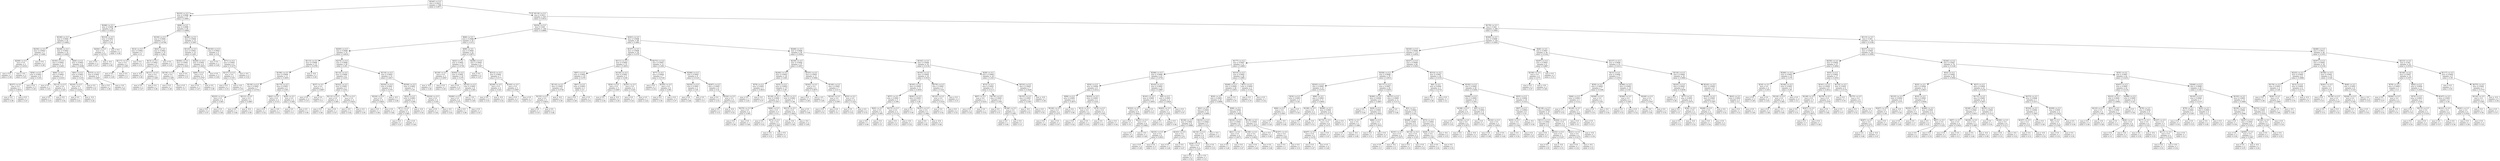 digraph Tree {
node [shape=box] ;
0 [label="X[240] <= 0.5\nmse = 0.0012\nsamples = 500\nvalue = 0.4977"] ;
1 [label="X[235] <= 0.5\nmse = 0.0009\nsamples = 57\nvalue = 0.4691"] ;
0 -> 1 [labeldistance=2.5, labelangle=45, headlabel="True"] ;
2 [label="X[288] <= 0.5\nmse = 0.0005\nsamples = 29\nvalue = 0.4521"] ;
1 -> 2 ;
3 [label="X[180] <= 0.5\nmse = 0.0004\nsamples = 24\nvalue = 0.4462"] ;
2 -> 3 ;
4 [label="X[256] <= 0.5\nmse = 0.0003\nsamples = 5\nvalue = 0.468"] ;
3 -> 4 ;
5 [label="X[299] <= 0.5\nmse = 0.0\nsamples = 3\nvalue = 0.4533"] ;
4 -> 5 ;
6 [label="mse = 0.0\nsamples = 1\nvalue = 0.46"] ;
5 -> 6 ;
7 [label="mse = -0.0\nsamples = 2\nvalue = 0.45"] ;
5 -> 7 ;
8 [label="mse = 0.0\nsamples = 2\nvalue = 0.49"] ;
4 -> 8 ;
9 [label="X[248] <= 0.5\nmse = 0.0003\nsamples = 19\nvalue = 0.4405"] ;
3 -> 9 ;
10 [label="X[183] <= 0.5\nmse = 0.0002\nsamples = 11\nvalue = 0.4491"] ;
9 -> 10 ;
11 [label="X[56] <= 0.5\nmse = 0.0001\nsamples = 8\nvalue = 0.455"] ;
10 -> 11 ;
12 [label="X[257] <= 0.5\nmse = 0.0\nsamples = 3\nvalue = 0.4633"] ;
11 -> 12 ;
13 [label="mse = 0.0\nsamples = 2\nvalue = 0.46"] ;
12 -> 13 ;
14 [label="mse = 0.0\nsamples = 1\nvalue = 0.47"] ;
12 -> 14 ;
15 [label="mse = 0.0\nsamples = 5\nvalue = 0.45"] ;
11 -> 15 ;
16 [label="X[84] <= 0.5\nmse = 0.0002\nsamples = 3\nvalue = 0.4333"] ;
10 -> 16 ;
17 [label="mse = 0.0\nsamples = 1\nvalue = 0.45"] ;
16 -> 17 ;
18 [label="X[114] <= 0.5\nmse = 0.0\nsamples = 2\nvalue = 0.425"] ;
16 -> 18 ;
19 [label="mse = 0.0\nsamples = 1\nvalue = 0.43"] ;
18 -> 19 ;
20 [label="mse = 0.0\nsamples = 1\nvalue = 0.42"] ;
18 -> 20 ;
21 [label="X[40] <= 0.5\nmse = 0.0003\nsamples = 8\nvalue = 0.4288"] ;
9 -> 21 ;
22 [label="X[91] <= 0.5\nmse = 0.0001\nsamples = 5\nvalue = 0.418"] ;
21 -> 22 ;
23 [label="X[220] <= 0.5\nmse = 0.0\nsamples = 3\nvalue = 0.4233"] ;
22 -> 23 ;
24 [label="mse = 0.0\nsamples = 1\nvalue = 0.43"] ;
23 -> 24 ;
25 [label="mse = -0.0\nsamples = 2\nvalue = 0.42"] ;
23 -> 25 ;
26 [label="mse = 0.0\nsamples = 2\nvalue = 0.41"] ;
22 -> 26 ;
27 [label="X[315] <= 0.5\nmse = 0.0001\nsamples = 3\nvalue = 0.4467"] ;
21 -> 27 ;
28 [label="mse = 0.0\nsamples = 1\nvalue = 0.46"] ;
27 -> 28 ;
29 [label="mse = -0.0\nsamples = 2\nvalue = 0.44"] ;
27 -> 29 ;
30 [label="X[319] <= 0.5\nmse = 0.0001\nsamples = 5\nvalue = 0.48"] ;
2 -> 30 ;
31 [label="X[284] <= 0.5\nmse = 0.0\nsamples = 3\nvalue = 0.4733"] ;
30 -> 31 ;
32 [label="mse = 0.0\nsamples = 2\nvalue = 0.47"] ;
31 -> 32 ;
33 [label="mse = -0.0\nsamples = 1\nvalue = 0.48"] ;
31 -> 33 ;
34 [label="mse = 0.0\nsamples = 2\nvalue = 0.49"] ;
30 -> 34 ;
35 [label="X[98] <= 0.5\nmse = 0.0006\nsamples = 28\nvalue = 0.4868"] ;
1 -> 35 ;
36 [label="X[100] <= 0.5\nmse = 0.0004\nsamples = 13\nvalue = 0.4708"] ;
35 -> 36 ;
37 [label="X[14] <= 0.5\nmse = 0.0001\nsamples = 3\nvalue = 0.5"] ;
36 -> 37 ;
38 [label="X[117] <= 0.5\nmse = 0.0\nsamples = 2\nvalue = 0.495"] ;
37 -> 38 ;
39 [label="mse = 0.0\nsamples = 1\nvalue = 0.49"] ;
38 -> 39 ;
40 [label="mse = 0.0\nsamples = 1\nvalue = 0.5"] ;
38 -> 40 ;
41 [label="mse = 0.0\nsamples = 1\nvalue = 0.51"] ;
37 -> 41 ;
42 [label="X[42] <= 0.5\nmse = 0.0002\nsamples = 10\nvalue = 0.462"] ;
36 -> 42 ;
43 [label="X[13] <= 0.5\nmse = 0.0001\nsamples = 5\nvalue = 0.474"] ;
42 -> 43 ;
44 [label="mse = -0.0\nsamples = 3\nvalue = 0.48"] ;
43 -> 44 ;
45 [label="X[121] <= 0.5\nmse = 0.0\nsamples = 2\nvalue = 0.465"] ;
43 -> 45 ;
46 [label="mse = 0.0\nsamples = 1\nvalue = 0.47"] ;
45 -> 46 ;
47 [label="mse = 0.0\nsamples = 1\nvalue = 0.46"] ;
45 -> 47 ;
48 [label="mse = 0.0\nsamples = 5\nvalue = 0.45"] ;
42 -> 48 ;
49 [label="X[246] <= 0.5\nmse = 0.0004\nsamples = 15\nvalue = 0.5007"] ;
35 -> 49 ;
50 [label="X[123] <= 0.5\nmse = 0.0001\nsamples = 10\nvalue = 0.491"] ;
49 -> 50 ;
51 [label="X[304] <= 0.5\nmse = 0.0001\nsamples = 4\nvalue = 0.5025"] ;
50 -> 51 ;
52 [label="X[138] <= 0.5\nmse = 0.0\nsamples = 2\nvalue = 0.495"] ;
51 -> 52 ;
53 [label="mse = 0.0\nsamples = 1\nvalue = 0.49"] ;
52 -> 53 ;
54 [label="mse = 0.0\nsamples = 1\nvalue = 0.5"] ;
52 -> 54 ;
55 [label="mse = 0.0\nsamples = 2\nvalue = 0.51"] ;
51 -> 55 ;
56 [label="X[209] <= 0.5\nmse = 0.0001\nsamples = 6\nvalue = 0.4833"] ;
50 -> 56 ;
57 [label="X[89] <= 0.5\nmse = 0.0\nsamples = 3\nvalue = 0.4767"] ;
56 -> 57 ;
58 [label="mse = 0.0\nsamples = 1\nvalue = 0.47"] ;
57 -> 58 ;
59 [label="mse = 0.0\nsamples = 2\nvalue = 0.48"] ;
57 -> 59 ;
60 [label="mse = 0.0\nsamples = 3\nvalue = 0.49"] ;
56 -> 60 ;
61 [label="X[193] <= 0.5\nmse = 0.0003\nsamples = 5\nvalue = 0.52"] ;
49 -> 61 ;
62 [label="mse = 0.0\nsamples = 1\nvalue = 0.49"] ;
61 -> 62 ;
63 [label="X[71] <= 0.5\nmse = 0.0001\nsamples = 4\nvalue = 0.5275"] ;
61 -> 63 ;
64 [label="X[127] <= 0.5\nmse = 0.0\nsamples = 2\nvalue = 0.535"] ;
63 -> 64 ;
65 [label="mse = 0.0\nsamples = 1\nvalue = 0.53"] ;
64 -> 65 ;
66 [label="mse = -0.0\nsamples = 1\nvalue = 0.54"] ;
64 -> 66 ;
67 [label="mse = -0.0\nsamples = 2\nvalue = 0.52"] ;
63 -> 67 ;
68 [label="X[118] <= 0.5\nmse = 0.0011\nsamples = 443\nvalue = 0.5014"] ;
0 -> 68 [labeldistance=2.5, labelangle=-45, headlabel="False"] ;
69 [label="X[254] <= 0.5\nmse = 0.001\nsamples = 144\nvalue = 0.4869"] ;
68 -> 69 ;
70 [label="X[66] <= 0.5\nmse = 0.0008\nsamples = 55\nvalue = 0.472"] ;
69 -> 70 ;
71 [label="X[295] <= 0.5\nmse = 0.0008\nsamples = 33\nvalue = 0.4618"] ;
70 -> 71 ;
72 [label="X[113] <= 0.5\nmse = 0.0006\nsamples = 13\nvalue = 0.4785"] ;
71 -> 72 ;
73 [label="X[199] <= 0.5\nmse = 0.0004\nsamples = 11\nvalue = 0.4855"] ;
72 -> 73 ;
74 [label="X[130] <= 0.5\nmse = 0.0001\nsamples = 7\nvalue = 0.4743"] ;
73 -> 74 ;
75 [label="X[225] <= 0.5\nmse = 0.0\nsamples = 4\nvalue = 0.465"] ;
74 -> 75 ;
76 [label="mse = 0.0\nsamples = 2\nvalue = 0.47"] ;
75 -> 76 ;
77 [label="mse = 0.0\nsamples = 2\nvalue = 0.46"] ;
75 -> 77 ;
78 [label="X[212] <= 0.5\nmse = 0.0\nsamples = 3\nvalue = 0.4867"] ;
74 -> 78 ;
79 [label="mse = 0.0\nsamples = 1\nvalue = 0.48"] ;
78 -> 79 ;
80 [label="mse = -0.0\nsamples = 2\nvalue = 0.49"] ;
78 -> 80 ;
81 [label="X[173] <= 0.5\nmse = 0.0001\nsamples = 4\nvalue = 0.505"] ;
73 -> 81 ;
82 [label="X[42] <= 0.5\nmse = 0.0\nsamples = 2\nvalue = 0.515"] ;
81 -> 82 ;
83 [label="mse = 0.0\nsamples = 1\nvalue = 0.52"] ;
82 -> 83 ;
84 [label="mse = -0.0\nsamples = 1\nvalue = 0.51"] ;
82 -> 84 ;
85 [label="X[24] <= 0.5\nmse = 0.0\nsamples = 2\nvalue = 0.495"] ;
81 -> 85 ;
86 [label="mse = 0.0\nsamples = 1\nvalue = 0.5"] ;
85 -> 86 ;
87 [label="mse = 0.0\nsamples = 1\nvalue = 0.49"] ;
85 -> 87 ;
88 [label="mse = -0.0\nsamples = 2\nvalue = 0.44"] ;
72 -> 88 ;
89 [label="X[274] <= 0.5\nmse = 0.0006\nsamples = 20\nvalue = 0.451"] ;
71 -> 89 ;
90 [label="X[114] <= 0.5\nmse = 0.0006\nsamples = 8\nvalue = 0.435"] ;
89 -> 90 ;
91 [label="X[37] <= 0.5\nmse = 0.0\nsamples = 3\nvalue = 0.4067"] ;
90 -> 91 ;
92 [label="mse = 0.0\nsamples = 2\nvalue = 0.41"] ;
91 -> 92 ;
93 [label="mse = 0.0\nsamples = 1\nvalue = 0.4"] ;
91 -> 93 ;
94 [label="X[322] <= 0.5\nmse = 0.0001\nsamples = 5\nvalue = 0.452"] ;
90 -> 94 ;
95 [label="X[113] <= 0.5\nmse = 0.0\nsamples = 2\nvalue = 0.465"] ;
94 -> 95 ;
96 [label="mse = 0.0\nsamples = 1\nvalue = 0.46"] ;
95 -> 96 ;
97 [label="mse = 0.0\nsamples = 1\nvalue = 0.47"] ;
95 -> 97 ;
98 [label="X[177] <= 0.5\nmse = 0.0\nsamples = 3\nvalue = 0.4433"] ;
94 -> 98 ;
99 [label="mse = -0.0\nsamples = 2\nvalue = 0.44"] ;
98 -> 99 ;
100 [label="mse = 0.0\nsamples = 1\nvalue = 0.45"] ;
98 -> 100 ;
101 [label="X[116] <= 0.5\nmse = 0.0003\nsamples = 12\nvalue = 0.4617"] ;
89 -> 101 ;
102 [label="X[250] <= 0.5\nmse = 0.0001\nsamples = 5\nvalue = 0.478"] ;
101 -> 102 ;
103 [label="X[230] <= 0.5\nmse = 0.0\nsamples = 4\nvalue = 0.4825"] ;
102 -> 103 ;
104 [label="mse = 0.0\nsamples = 1\nvalue = 0.49"] ;
103 -> 104 ;
105 [label="mse = 0.0\nsamples = 3\nvalue = 0.48"] ;
103 -> 105 ;
106 [label="mse = -0.0\nsamples = 1\nvalue = 0.46"] ;
102 -> 106 ;
107 [label="X[256] <= 0.5\nmse = 0.0001\nsamples = 7\nvalue = 0.45"] ;
101 -> 107 ;
108 [label="X[22] <= 0.5\nmse = 0.0001\nsamples = 5\nvalue = 0.456"] ;
107 -> 108 ;
109 [label="X[71] <= 0.5\nmse = 0.0\nsamples = 2\nvalue = 0.465"] ;
108 -> 109 ;
110 [label="mse = 0.0\nsamples = 1\nvalue = 0.47"] ;
109 -> 110 ;
111 [label="mse = 0.0\nsamples = 1\nvalue = 0.46"] ;
109 -> 111 ;
112 [label="mse = -0.0\nsamples = 3\nvalue = 0.45"] ;
108 -> 112 ;
113 [label="X[224] <= 0.5\nmse = 0.0\nsamples = 2\nvalue = 0.435"] ;
107 -> 113 ;
114 [label="mse = 0.0\nsamples = 1\nvalue = 0.44"] ;
113 -> 114 ;
115 [label="mse = -0.0\nsamples = 1\nvalue = 0.43"] ;
113 -> 115 ;
116 [label="X[99] <= 0.5\nmse = 0.0005\nsamples = 22\nvalue = 0.4873"] ;
70 -> 116 ;
117 [label="X[43] <= 0.5\nmse = 0.0002\nsamples = 13\nvalue = 0.4738"] ;
116 -> 117 ;
118 [label="X[129] <= 0.5\nmse = 0.0\nsamples = 3\nvalue = 0.4567"] ;
117 -> 118 ;
119 [label="mse = -0.0\nsamples = 2\nvalue = 0.46"] ;
118 -> 119 ;
120 [label="mse = 0.0\nsamples = 1\nvalue = 0.45"] ;
118 -> 120 ;
121 [label="X[302] <= 0.5\nmse = 0.0001\nsamples = 10\nvalue = 0.479"] ;
117 -> 121 ;
122 [label="mse = 0.0\nsamples = 4\nvalue = 0.47"] ;
121 -> 122 ;
123 [label="X[142] <= 0.5\nmse = 0.0001\nsamples = 6\nvalue = 0.485"] ;
121 -> 123 ;
124 [label="X[280] <= 0.5\nmse = 0.0\nsamples = 2\nvalue = 0.475"] ;
123 -> 124 ;
125 [label="mse = 0.0\nsamples = 1\nvalue = 0.48"] ;
124 -> 125 ;
126 [label="mse = 0.0\nsamples = 1\nvalue = 0.47"] ;
124 -> 126 ;
127 [label="mse = -0.0\nsamples = 4\nvalue = 0.49"] ;
123 -> 127 ;
128 [label="X[296] <= 0.5\nmse = 0.0005\nsamples = 9\nvalue = 0.5067"] ;
116 -> 128 ;
129 [label="mse = 0.0\nsamples = 2\nvalue = 0.47"] ;
128 -> 129 ;
130 [label="X[312] <= 0.5\nmse = 0.0001\nsamples = 7\nvalue = 0.5171"] ;
128 -> 130 ;
131 [label="X[249] <= 0.5\nmse = 0.0\nsamples = 4\nvalue = 0.525"] ;
130 -> 131 ;
132 [label="mse = 0.0\nsamples = 2\nvalue = 0.53"] ;
131 -> 132 ;
133 [label="mse = -0.0\nsamples = 2\nvalue = 0.52"] ;
131 -> 133 ;
134 [label="X[183] <= 0.5\nmse = 0.0\nsamples = 3\nvalue = 0.5067"] ;
130 -> 134 ;
135 [label="mse = 0.0\nsamples = 2\nvalue = 0.51"] ;
134 -> 135 ;
136 [label="mse = 0.0\nsamples = 1\nvalue = 0.5"] ;
134 -> 136 ;
137 [label="X[301] <= 0.5\nmse = 0.0008\nsamples = 89\nvalue = 0.4961"] ;
69 -> 137 ;
138 [label="X[197] <= 0.5\nmse = 0.0008\nsamples = 30\nvalue = 0.4797"] ;
137 -> 138 ;
139 [label="X[111] <= 0.5\nmse = 0.0005\nsamples = 15\nvalue = 0.4653"] ;
138 -> 139 ;
140 [label="X[87] <= 0.5\nmse = 0.0002\nsamples = 10\nvalue = 0.479"] ;
139 -> 140 ;
141 [label="X[110] <= 0.5\nmse = 0.0001\nsamples = 8\nvalue = 0.4738"] ;
140 -> 141 ;
142 [label="X[135] <= 0.5\nmse = 0.0\nsamples = 3\nvalue = 0.4633"] ;
141 -> 142 ;
143 [label="mse = 0.0\nsamples = 1\nvalue = 0.47"] ;
142 -> 143 ;
144 [label="mse = 0.0\nsamples = 2\nvalue = 0.46"] ;
142 -> 144 ;
145 [label="mse = -0.0\nsamples = 5\nvalue = 0.48"] ;
141 -> 145 ;
146 [label="X[67] <= 0.5\nmse = 0.0001\nsamples = 2\nvalue = 0.5"] ;
140 -> 146 ;
147 [label="mse = 0.0\nsamples = 1\nvalue = 0.49"] ;
146 -> 147 ;
148 [label="mse = 0.0\nsamples = 1\nvalue = 0.51"] ;
146 -> 148 ;
149 [label="X[126] <= 0.5\nmse = 0.0001\nsamples = 5\nvalue = 0.438"] ;
139 -> 149 ;
150 [label="X[54] <= 0.5\nmse = 0.0\nsamples = 3\nvalue = 0.4467"] ;
149 -> 150 ;
151 [label="mse = 0.0\nsamples = 1\nvalue = 0.44"] ;
150 -> 151 ;
152 [label="mse = -0.0\nsamples = 2\nvalue = 0.45"] ;
150 -> 152 ;
153 [label="X[161] <= 0.5\nmse = 0.0\nsamples = 2\nvalue = 0.425"] ;
149 -> 153 ;
154 [label="mse = 0.0\nsamples = 1\nvalue = 0.43"] ;
153 -> 154 ;
155 [label="mse = 0.0\nsamples = 1\nvalue = 0.42"] ;
153 -> 155 ;
156 [label="X[273] <= 0.5\nmse = 0.0007\nsamples = 15\nvalue = 0.494"] ;
138 -> 156 ;
157 [label="X[77] <= 0.5\nmse = 0.0004\nsamples = 7\nvalue = 0.4729"] ;
156 -> 157 ;
158 [label="mse = 0.0\nsamples = 1\nvalue = 0.52"] ;
157 -> 158 ;
159 [label="X[183] <= 0.5\nmse = 0.0\nsamples = 6\nvalue = 0.465"] ;
157 -> 159 ;
160 [label="mse = 0.0\nsamples = 3\nvalue = 0.46"] ;
159 -> 160 ;
161 [label="mse = 0.0\nsamples = 3\nvalue = 0.47"] ;
159 -> 161 ;
162 [label="X[286] <= 0.5\nmse = 0.0002\nsamples = 8\nvalue = 0.5125"] ;
156 -> 162 ;
163 [label="X[232] <= 0.5\nmse = 0.0001\nsamples = 2\nvalue = 0.49"] ;
162 -> 163 ;
164 [label="mse = 0.0\nsamples = 1\nvalue = 0.48"] ;
163 -> 164 ;
165 [label="mse = 0.0\nsamples = 1\nvalue = 0.5"] ;
163 -> 165 ;
166 [label="X[287] <= 0.5\nmse = 0.0001\nsamples = 6\nvalue = 0.52"] ;
162 -> 166 ;
167 [label="mse = 0.0\nsamples = 2\nvalue = 0.53"] ;
166 -> 167 ;
168 [label="X[324] <= 0.5\nmse = 0.0\nsamples = 4\nvalue = 0.515"] ;
166 -> 168 ;
169 [label="mse = 0.0\nsamples = 2\nvalue = 0.51"] ;
168 -> 169 ;
170 [label="mse = -0.0\nsamples = 2\nvalue = 0.52"] ;
168 -> 170 ;
171 [label="X[289] <= 0.5\nmse = 0.0006\nsamples = 59\nvalue = 0.5044"] ;
137 -> 171 ;
172 [label="X[239] <= 0.5\nmse = 0.0004\nsamples = 27\nvalue = 0.4937"] ;
171 -> 172 ;
173 [label="X[200] <= 0.5\nmse = 0.0003\nsamples = 16\nvalue = 0.485"] ;
172 -> 173 ;
174 [label="X[79] <= 0.5\nmse = 0.0001\nsamples = 3\nvalue = 0.4633"] ;
173 -> 174 ;
175 [label="mse = 0.0\nsamples = 1\nvalue = 0.45"] ;
174 -> 175 ;
176 [label="mse = 0.0\nsamples = 2\nvalue = 0.47"] ;
174 -> 176 ;
177 [label="X[35] <= 0.5\nmse = 0.0002\nsamples = 13\nvalue = 0.49"] ;
173 -> 177 ;
178 [label="X[126] <= 0.5\nmse = 0.0002\nsamples = 6\nvalue = 0.5017"] ;
177 -> 178 ;
179 [label="X[270] <= 0.5\nmse = 0.0\nsamples = 2\nvalue = 0.485"] ;
178 -> 179 ;
180 [label="mse = 0.0\nsamples = 1\nvalue = 0.49"] ;
179 -> 180 ;
181 [label="mse = 0.0\nsamples = 1\nvalue = 0.48"] ;
179 -> 181 ;
182 [label="X[88] <= 0.5\nmse = 0.0\nsamples = 4\nvalue = 0.51"] ;
178 -> 182 ;
183 [label="mse = 0.0\nsamples = 1\nvalue = 0.52"] ;
182 -> 183 ;
184 [label="X[72] <= 0.5\nmse = 0.0\nsamples = 3\nvalue = 0.5067"] ;
182 -> 184 ;
185 [label="mse = 0.0\nsamples = 2\nvalue = 0.51"] ;
184 -> 185 ;
186 [label="mse = 0.0\nsamples = 1\nvalue = 0.5"] ;
184 -> 186 ;
187 [label="X[121] <= 0.5\nmse = 0.0001\nsamples = 7\nvalue = 0.48"] ;
177 -> 187 ;
188 [label="X[215] <= 0.5\nmse = 0.0\nsamples = 6\nvalue = 0.4833"] ;
187 -> 188 ;
189 [label="mse = -0.0\nsamples = 4\nvalue = 0.48"] ;
188 -> 189 ;
190 [label="mse = -0.0\nsamples = 2\nvalue = 0.49"] ;
188 -> 190 ;
191 [label="mse = 0.0\nsamples = 1\nvalue = 0.46"] ;
187 -> 191 ;
192 [label="X[325] <= 0.5\nmse = 0.0003\nsamples = 11\nvalue = 0.5064"] ;
172 -> 192 ;
193 [label="X[302] <= 0.5\nmse = 0.0\nsamples = 4\nvalue = 0.4875"] ;
192 -> 193 ;
194 [label="mse = 0.0\nsamples = 3\nvalue = 0.49"] ;
193 -> 194 ;
195 [label="mse = -0.0\nsamples = 1\nvalue = 0.48"] ;
193 -> 195 ;
196 [label="X[149] <= 0.5\nmse = 0.0001\nsamples = 7\nvalue = 0.5171"] ;
192 -> 196 ;
197 [label="X[316] <= 0.5\nmse = 0.0\nsamples = 3\nvalue = 0.5067"] ;
196 -> 197 ;
198 [label="mse = 0.0\nsamples = 2\nvalue = 0.51"] ;
197 -> 198 ;
199 [label="mse = 0.0\nsamples = 1\nvalue = 0.5"] ;
197 -> 199 ;
200 [label="X[53] <= 0.5\nmse = 0.0\nsamples = 4\nvalue = 0.525"] ;
196 -> 200 ;
201 [label="mse = 0.0\nsamples = 2\nvalue = 0.52"] ;
200 -> 201 ;
202 [label="mse = 0.0\nsamples = 2\nvalue = 0.53"] ;
200 -> 202 ;
203 [label="X[102] <= 0.5\nmse = 0.0006\nsamples = 32\nvalue = 0.5134"] ;
171 -> 203 ;
204 [label="X[105] <= 0.5\nmse = 0.0005\nsamples = 16\nvalue = 0.5019"] ;
203 -> 204 ;
205 [label="X[165] <= 0.5\nmse = 0.0003\nsamples = 11\nvalue = 0.4918"] ;
204 -> 205 ;
206 [label="X[57] <= 0.5\nmse = 0.0001\nsamples = 5\nvalue = 0.506"] ;
205 -> 206 ;
207 [label="X[45] <= 0.5\nmse = 0.0\nsamples = 2\nvalue = 0.495"] ;
206 -> 207 ;
208 [label="mse = 0.0\nsamples = 1\nvalue = 0.49"] ;
207 -> 208 ;
209 [label="mse = 0.0\nsamples = 1\nvalue = 0.5"] ;
207 -> 209 ;
210 [label="X[275] <= 0.5\nmse = 0.0\nsamples = 3\nvalue = 0.5133"] ;
206 -> 210 ;
211 [label="mse = 0.0\nsamples = 2\nvalue = 0.51"] ;
210 -> 211 ;
212 [label="mse = -0.0\nsamples = 1\nvalue = 0.52"] ;
210 -> 212 ;
213 [label="X[291] <= 0.5\nmse = 0.0001\nsamples = 6\nvalue = 0.48"] ;
205 -> 213 ;
214 [label="mse = 0.0\nsamples = 1\nvalue = 0.46"] ;
213 -> 214 ;
215 [label="X[167] <= 0.5\nmse = 0.0\nsamples = 5\nvalue = 0.484"] ;
213 -> 215 ;
216 [label="mse = 0.0\nsamples = 2\nvalue = 0.49"] ;
215 -> 216 ;
217 [label="mse = -0.0\nsamples = 3\nvalue = 0.48"] ;
215 -> 217 ;
218 [label="X[279] <= 0.5\nmse = 0.0001\nsamples = 5\nvalue = 0.524"] ;
204 -> 218 ;
219 [label="X[125] <= 0.5\nmse = 0.0\nsamples = 3\nvalue = 0.5333"] ;
218 -> 219 ;
220 [label="mse = 0.0\nsamples = 1\nvalue = 0.54"] ;
219 -> 220 ;
221 [label="mse = 0.0\nsamples = 2\nvalue = 0.53"] ;
219 -> 221 ;
222 [label="mse = 0.0\nsamples = 2\nvalue = 0.51"] ;
218 -> 222 ;
223 [label="X[28] <= 0.5\nmse = 0.0005\nsamples = 16\nvalue = 0.525"] ;
203 -> 223 ;
224 [label="X[72] <= 0.5\nmse = 0.0001\nsamples = 9\nvalue = 0.5111"] ;
223 -> 224 ;
225 [label="X[87] <= 0.5\nmse = 0.0\nsamples = 3\nvalue = 0.5233"] ;
224 -> 225 ;
226 [label="mse = 0.0\nsamples = 2\nvalue = 0.52"] ;
225 -> 226 ;
227 [label="mse = 0.0\nsamples = 1\nvalue = 0.53"] ;
225 -> 227 ;
228 [label="X[176] <= 0.5\nmse = 0.0001\nsamples = 6\nvalue = 0.505"] ;
224 -> 228 ;
229 [label="mse = 0.0\nsamples = 4\nvalue = 0.51"] ;
228 -> 229 ;
230 [label="X[166] <= 0.5\nmse = 0.0\nsamples = 2\nvalue = 0.495"] ;
228 -> 230 ;
231 [label="mse = 0.0\nsamples = 1\nvalue = 0.49"] ;
230 -> 231 ;
232 [label="mse = 0.0\nsamples = 1\nvalue = 0.5"] ;
230 -> 232 ;
233 [label="X[310] <= 0.5\nmse = 0.0003\nsamples = 7\nvalue = 0.5429"] ;
223 -> 233 ;
234 [label="X[155] <= 0.5\nmse = 0.0001\nsamples = 6\nvalue = 0.5367"] ;
233 -> 234 ;
235 [label="mse = -0.0\nsamples = 4\nvalue = 0.53"] ;
234 -> 235 ;
236 [label="mse = 0.0\nsamples = 2\nvalue = 0.55"] ;
234 -> 236 ;
237 [label="mse = -0.0\nsamples = 1\nvalue = 0.58"] ;
233 -> 237 ;
238 [label="X[176] <= 0.5\nmse = 0.001\nsamples = 299\nvalue = 0.5083"] ;
68 -> 238 ;
239 [label="X[300] <= 0.5\nmse = 0.0009\nsamples = 154\nvalue = 0.5005"] ;
238 -> 239 ;
240 [label="X[329] <= 0.5\nmse = 0.0009\nsamples = 115\nvalue = 0.4952"] ;
239 -> 240 ;
241 [label="X[177] <= 0.5\nmse = 0.0007\nsamples = 51\nvalue = 0.4863"] ;
240 -> 241 ;
242 [label="X[296] <= 0.5\nmse = 0.0006\nsamples = 23\nvalue = 0.4743"] ;
241 -> 242 ;
243 [label="X[54] <= 0.5\nmse = 0.0004\nsamples = 8\nvalue = 0.4512"] ;
242 -> 243 ;
244 [label="X[98] <= 0.5\nmse = 0.0001\nsamples = 4\nvalue = 0.4675"] ;
243 -> 244 ;
245 [label="X[104] <= 0.5\nmse = 0.0\nsamples = 2\nvalue = 0.475"] ;
244 -> 245 ;
246 [label="mse = 0.0\nsamples = 1\nvalue = 0.48"] ;
245 -> 246 ;
247 [label="mse = 0.0\nsamples = 1\nvalue = 0.47"] ;
245 -> 247 ;
248 [label="mse = 0.0\nsamples = 2\nvalue = 0.46"] ;
244 -> 248 ;
249 [label="X[203] <= 0.5\nmse = 0.0001\nsamples = 4\nvalue = 0.435"] ;
243 -> 249 ;
250 [label="X[13] <= 0.5\nmse = 0.0\nsamples = 2\nvalue = 0.425"] ;
249 -> 250 ;
251 [label="mse = 0.0\nsamples = 1\nvalue = 0.42"] ;
250 -> 251 ;
252 [label="mse = 0.0\nsamples = 1\nvalue = 0.43"] ;
250 -> 252 ;
253 [label="X[74] <= 0.5\nmse = 0.0\nsamples = 2\nvalue = 0.445"] ;
249 -> 253 ;
254 [label="mse = 0.0\nsamples = 1\nvalue = 0.45"] ;
253 -> 254 ;
255 [label="mse = 0.0\nsamples = 1\nvalue = 0.44"] ;
253 -> 255 ;
256 [label="X[163] <= 0.5\nmse = 0.0003\nsamples = 15\nvalue = 0.4867"] ;
242 -> 256 ;
257 [label="X[181] <= 0.5\nmse = 0.0001\nsamples = 11\nvalue = 0.4955"] ;
256 -> 257 ;
258 [label="X[322] <= 0.5\nmse = 0.0\nsamples = 9\nvalue = 0.4922"] ;
257 -> 258 ;
259 [label="mse = 0.0\nsamples = 3\nvalue = 0.5"] ;
258 -> 259 ;
260 [label="X[231] <= 0.5\nmse = 0.0\nsamples = 6\nvalue = 0.4883"] ;
258 -> 260 ;
261 [label="mse = 0.0\nsamples = 5\nvalue = 0.49"] ;
260 -> 261 ;
262 [label="mse = -0.0\nsamples = 1\nvalue = 0.48"] ;
260 -> 262 ;
263 [label="mse = 0.0\nsamples = 2\nvalue = 0.51"] ;
257 -> 263 ;
264 [label="X[8] <= 0.5\nmse = 0.0001\nsamples = 4\nvalue = 0.4625"] ;
256 -> 264 ;
265 [label="X[263] <= 0.5\nmse = 0.0\nsamples = 2\nvalue = 0.455"] ;
264 -> 265 ;
266 [label="mse = 0.0\nsamples = 1\nvalue = 0.45"] ;
265 -> 266 ;
267 [label="mse = 0.0\nsamples = 1\nvalue = 0.46"] ;
265 -> 267 ;
268 [label="mse = 0.0\nsamples = 2\nvalue = 0.47"] ;
264 -> 268 ;
269 [label="X[310] <= 0.5\nmse = 0.0005\nsamples = 28\nvalue = 0.4961"] ;
241 -> 269 ;
270 [label="X[266] <= 0.5\nmse = 0.0004\nsamples = 26\nvalue = 0.4931"] ;
269 -> 270 ;
271 [label="X[20] <= 0.5\nmse = 0.0003\nsamples = 25\nvalue = 0.4908"] ;
270 -> 271 ;
272 [label="X[41] <= 0.5\nmse = 0.0003\nsamples = 13\nvalue = 0.4985"] ;
271 -> 272 ;
273 [label="X[106] <= 0.5\nmse = 0.0001\nsamples = 8\nvalue = 0.4888"] ;
272 -> 273 ;
274 [label="X[235] <= 0.5\nmse = 0.0\nsamples = 6\nvalue = 0.4933"] ;
273 -> 274 ;
275 [label="mse = 0.0\nsamples = 4\nvalue = 0.49"] ;
274 -> 275 ;
276 [label="mse = 0.0\nsamples = 2\nvalue = 0.5"] ;
274 -> 276 ;
277 [label="X[163] <= 0.5\nmse = 0.0\nsamples = 2\nvalue = 0.475"] ;
273 -> 277 ;
278 [label="mse = 0.0\nsamples = 1\nvalue = 0.48"] ;
277 -> 278 ;
279 [label="mse = 0.0\nsamples = 1\nvalue = 0.47"] ;
277 -> 279 ;
280 [label="X[232] <= 0.5\nmse = 0.0002\nsamples = 5\nvalue = 0.514"] ;
272 -> 280 ;
281 [label="X[134] <= 0.5\nmse = 0.0\nsamples = 4\nvalue = 0.52"] ;
280 -> 281 ;
282 [label="X[28] <= 0.5\nmse = 0.0\nsamples = 3\nvalue = 0.5167"] ;
281 -> 282 ;
283 [label="mse = 0.0\nsamples = 2\nvalue = 0.52"] ;
282 -> 283 ;
284 [label="mse = -0.0\nsamples = 1\nvalue = 0.51"] ;
282 -> 284 ;
285 [label="mse = 0.0\nsamples = 1\nvalue = 0.53"] ;
281 -> 285 ;
286 [label="mse = -0.0\nsamples = 1\nvalue = 0.49"] ;
280 -> 286 ;
287 [label="X[96] <= 0.5\nmse = 0.0002\nsamples = 12\nvalue = 0.4825"] ;
271 -> 287 ;
288 [label="X[224] <= 0.5\nmse = 0.0001\nsamples = 8\nvalue = 0.475"] ;
287 -> 288 ;
289 [label="X[41] <= 0.5\nmse = 0.0\nsamples = 4\nvalue = 0.4675"] ;
288 -> 289 ;
290 [label="mse = 0.0\nsamples = 1\nvalue = 0.46"] ;
289 -> 290 ;
291 [label="mse = 0.0\nsamples = 3\nvalue = 0.47"] ;
289 -> 291 ;
292 [label="X[108] <= 0.5\nmse = 0.0\nsamples = 4\nvalue = 0.4825"] ;
288 -> 292 ;
293 [label="mse = 0.0\nsamples = 1\nvalue = 0.49"] ;
292 -> 293 ;
294 [label="mse = 0.0\nsamples = 3\nvalue = 0.48"] ;
292 -> 294 ;
295 [label="X[136] <= 0.5\nmse = 0.0001\nsamples = 4\nvalue = 0.4975"] ;
287 -> 295 ;
296 [label="mse = 0.0\nsamples = 2\nvalue = 0.49"] ;
295 -> 296 ;
297 [label="X[187] <= 0.5\nmse = 0.0\nsamples = 2\nvalue = 0.505"] ;
295 -> 297 ;
298 [label="mse = 0.0\nsamples = 1\nvalue = 0.5"] ;
297 -> 298 ;
299 [label="mse = 0.0\nsamples = 1\nvalue = 0.51"] ;
297 -> 299 ;
300 [label="mse = 0.0\nsamples = 1\nvalue = 0.55"] ;
270 -> 300 ;
301 [label="X[51] <= 0.5\nmse = 0.0002\nsamples = 2\nvalue = 0.535"] ;
269 -> 301 ;
302 [label="mse = 0.0\nsamples = 1\nvalue = 0.55"] ;
301 -> 302 ;
303 [label="mse = 0.0\nsamples = 1\nvalue = 0.52"] ;
301 -> 303 ;
304 [label="X[327] <= 0.5\nmse = 0.0009\nsamples = 64\nvalue = 0.5023"] ;
240 -> 304 ;
305 [label="X[258] <= 0.5\nmse = 0.0008\nsamples = 35\nvalue = 0.4914"] ;
304 -> 305 ;
306 [label="X[203] <= 0.5\nmse = 0.0005\nsamples = 15\nvalue = 0.4753"] ;
305 -> 306 ;
307 [label="X[18] <= 0.5\nmse = 0.0001\nsamples = 4\nvalue = 0.45"] ;
306 -> 307 ;
308 [label="X[80] <= 0.5\nmse = 0.0\nsamples = 3\nvalue = 0.4567"] ;
307 -> 308 ;
309 [label="mse = 0.0\nsamples = 1\nvalue = 0.45"] ;
308 -> 309 ;
310 [label="mse = -0.0\nsamples = 2\nvalue = 0.46"] ;
308 -> 310 ;
311 [label="mse = 0.0\nsamples = 1\nvalue = 0.43"] ;
307 -> 311 ;
312 [label="X[80] <= 0.5\nmse = 0.0003\nsamples = 11\nvalue = 0.4845"] ;
306 -> 312 ;
313 [label="X[199] <= 0.5\nmse = 0.0\nsamples = 2\nvalue = 0.515"] ;
312 -> 313 ;
314 [label="mse = 0.0\nsamples = 1\nvalue = 0.52"] ;
313 -> 314 ;
315 [label="mse = -0.0\nsamples = 1\nvalue = 0.51"] ;
313 -> 315 ;
316 [label="X[290] <= 0.5\nmse = 0.0001\nsamples = 9\nvalue = 0.4778"] ;
312 -> 316 ;
317 [label="X[174] <= 0.5\nmse = 0.0\nsamples = 8\nvalue = 0.475"] ;
316 -> 317 ;
318 [label="X[297] <= 0.5\nmse = 0.0\nsamples = 5\nvalue = 0.478"] ;
317 -> 318 ;
319 [label="mse = 0.0\nsamples = 1\nvalue = 0.47"] ;
318 -> 319 ;
320 [label="mse = 0.0\nsamples = 4\nvalue = 0.48"] ;
318 -> 320 ;
321 [label="mse = 0.0\nsamples = 3\nvalue = 0.47"] ;
317 -> 321 ;
322 [label="mse = 0.0\nsamples = 1\nvalue = 0.5"] ;
316 -> 322 ;
323 [label="X[117] <= 0.5\nmse = 0.0007\nsamples = 20\nvalue = 0.5035"] ;
305 -> 323 ;
324 [label="X[280] <= 0.5\nmse = 0.0004\nsamples = 9\nvalue = 0.4867"] ;
323 -> 324 ;
325 [label="mse = 0.0\nsamples = 1\nvalue = 0.44"] ;
324 -> 325 ;
326 [label="X[28] <= 0.5\nmse = 0.0001\nsamples = 8\nvalue = 0.4925"] ;
324 -> 326 ;
327 [label="X[75] <= 0.5\nmse = 0.0\nsamples = 5\nvalue = 0.486"] ;
326 -> 327 ;
328 [label="mse = 0.0\nsamples = 3\nvalue = 0.49"] ;
327 -> 328 ;
329 [label="mse = -0.0\nsamples = 2\nvalue = 0.48"] ;
327 -> 329 ;
330 [label="X[86] <= 0.5\nmse = 0.0\nsamples = 3\nvalue = 0.5033"] ;
326 -> 330 ;
331 [label="mse = 0.0\nsamples = 1\nvalue = 0.51"] ;
330 -> 331 ;
332 [label="mse = 0.0\nsamples = 2\nvalue = 0.5"] ;
330 -> 332 ;
333 [label="X[213] <= 0.5\nmse = 0.0005\nsamples = 11\nvalue = 0.5173"] ;
323 -> 333 ;
334 [label="mse = 0.0\nsamples = 1\nvalue = 0.46"] ;
333 -> 334 ;
335 [label="X[5] <= 0.5\nmse = 0.0002\nsamples = 10\nvalue = 0.523"] ;
333 -> 335 ;
336 [label="X[268] <= 0.5\nmse = 0.0001\nsamples = 6\nvalue = 0.5133"] ;
335 -> 336 ;
337 [label="X[191] <= 0.5\nmse = 0.0\nsamples = 4\nvalue = 0.5075"] ;
336 -> 337 ;
338 [label="mse = 0.0\nsamples = 1\nvalue = 0.5"] ;
337 -> 338 ;
339 [label="mse = -0.0\nsamples = 3\nvalue = 0.51"] ;
337 -> 339 ;
340 [label="X[116] <= 0.5\nmse = 0.0\nsamples = 2\nvalue = 0.525"] ;
336 -> 340 ;
341 [label="mse = 0.0\nsamples = 1\nvalue = 0.53"] ;
340 -> 341 ;
342 [label="mse = 0.0\nsamples = 1\nvalue = 0.52"] ;
340 -> 342 ;
343 [label="X[72] <= 0.5\nmse = 0.0001\nsamples = 4\nvalue = 0.5375"] ;
335 -> 343 ;
344 [label="X[29] <= 0.5\nmse = 0.0\nsamples = 2\nvalue = 0.545"] ;
343 -> 344 ;
345 [label="mse = 0.0\nsamples = 1\nvalue = 0.54"] ;
344 -> 345 ;
346 [label="mse = 0.0\nsamples = 1\nvalue = 0.55"] ;
344 -> 346 ;
347 [label="mse = -0.0\nsamples = 2\nvalue = 0.53"] ;
343 -> 347 ;
348 [label="X[314] <= 0.5\nmse = 0.0007\nsamples = 29\nvalue = 0.5155"] ;
304 -> 348 ;
349 [label="X[6] <= 0.5\nmse = 0.0004\nsamples = 3\nvalue = 0.4733"] ;
348 -> 349 ;
350 [label="mse = 0.0\nsamples = 2\nvalue = 0.46"] ;
349 -> 350 ;
351 [label="mse = 0.0\nsamples = 1\nvalue = 0.5"] ;
349 -> 351 ;
352 [label="X[182] <= 0.5\nmse = 0.0005\nsamples = 26\nvalue = 0.5204"] ;
348 -> 352 ;
353 [label="X[264] <= 0.5\nmse = 0.0002\nsamples = 10\nvalue = 0.503"] ;
352 -> 353 ;
354 [label="X[198] <= 0.5\nmse = 0.0\nsamples = 6\nvalue = 0.5117"] ;
353 -> 354 ;
355 [label="mse = 0.0\nsamples = 2\nvalue = 0.52"] ;
354 -> 355 ;
356 [label="X[254] <= 0.5\nmse = 0.0\nsamples = 4\nvalue = 0.5075"] ;
354 -> 356 ;
357 [label="mse = 0.0\nsamples = 1\nvalue = 0.5"] ;
356 -> 357 ;
358 [label="mse = -0.0\nsamples = 3\nvalue = 0.51"] ;
356 -> 358 ;
359 [label="X[5] <= 0.5\nmse = 0.0001\nsamples = 4\nvalue = 0.49"] ;
353 -> 359 ;
360 [label="mse = 0.0\nsamples = 1\nvalue = 0.51"] ;
359 -> 360 ;
361 [label="X[102] <= 0.5\nmse = 0.0\nsamples = 3\nvalue = 0.4833"] ;
359 -> 361 ;
362 [label="mse = 0.0\nsamples = 2\nvalue = 0.48"] ;
361 -> 362 ;
363 [label="mse = 0.0\nsamples = 1\nvalue = 0.49"] ;
361 -> 363 ;
364 [label="X[55] <= 0.5\nmse = 0.0004\nsamples = 16\nvalue = 0.5312"] ;
352 -> 364 ;
365 [label="X[87] <= 0.5\nmse = 0.0002\nsamples = 6\nvalue = 0.55"] ;
364 -> 365 ;
366 [label="X[35] <= 0.5\nmse = 0.0\nsamples = 5\nvalue = 0.544"] ;
365 -> 366 ;
367 [label="mse = 0.0\nsamples = 3\nvalue = 0.54"] ;
366 -> 367 ;
368 [label="mse = 0.0\nsamples = 2\nvalue = 0.55"] ;
366 -> 368 ;
369 [label="mse = -0.0\nsamples = 1\nvalue = 0.58"] ;
365 -> 369 ;
370 [label="X[138] <= 0.5\nmse = 0.0002\nsamples = 10\nvalue = 0.52"] ;
364 -> 370 ;
371 [label="X[311] <= 0.5\nmse = 0.0001\nsamples = 5\nvalue = 0.51"] ;
370 -> 371 ;
372 [label="mse = 0.0\nsamples = 2\nvalue = 0.5"] ;
371 -> 372 ;
373 [label="X[232] <= 0.5\nmse = 0.0\nsamples = 3\nvalue = 0.5167"] ;
371 -> 373 ;
374 [label="mse = 0.0\nsamples = 2\nvalue = 0.52"] ;
373 -> 374 ;
375 [label="mse = -0.0\nsamples = 1\nvalue = 0.51"] ;
373 -> 375 ;
376 [label="X[264] <= 0.5\nmse = 0.0\nsamples = 5\nvalue = 0.53"] ;
370 -> 376 ;
377 [label="X[221] <= 0.5\nmse = 0.0\nsamples = 4\nvalue = 0.5275"] ;
376 -> 377 ;
378 [label="mse = 0.0\nsamples = 1\nvalue = 0.52"] ;
377 -> 378 ;
379 [label="mse = -0.0\nsamples = 3\nvalue = 0.53"] ;
377 -> 379 ;
380 [label="mse = -0.0\nsamples = 1\nvalue = 0.54"] ;
376 -> 380 ;
381 [label="X[49] <= 0.5\nmse = 0.0007\nsamples = 39\nvalue = 0.5162"] ;
239 -> 381 ;
382 [label="X[297] <= 0.5\nmse = 0.0003\nsamples = 6\nvalue = 0.4867"] ;
381 -> 382 ;
383 [label="X[106] <= 0.5\nmse = 0.0\nsamples = 4\nvalue = 0.475"] ;
382 -> 383 ;
384 [label="mse = 0.0\nsamples = 2\nvalue = 0.47"] ;
383 -> 384 ;
385 [label="mse = -0.0\nsamples = 2\nvalue = 0.48"] ;
383 -> 385 ;
386 [label="mse = 0.0\nsamples = 2\nvalue = 0.51"] ;
382 -> 386 ;
387 [label="X[127] <= 0.5\nmse = 0.0006\nsamples = 33\nvalue = 0.5215"] ;
381 -> 387 ;
388 [label="X[13] <= 0.5\nmse = 0.0004\nsamples = 17\nvalue = 0.5353"] ;
387 -> 388 ;
389 [label="X[30] <= 0.5\nmse = 0.0002\nsamples = 7\nvalue = 0.5186"] ;
388 -> 389 ;
390 [label="X[46] <= 0.5\nmse = 0.0001\nsamples = 5\nvalue = 0.512"] ;
389 -> 390 ;
391 [label="mse = 0.0\nsamples = 2\nvalue = 0.52"] ;
390 -> 391 ;
392 [label="X[149] <= 0.5\nmse = 0.0\nsamples = 3\nvalue = 0.5067"] ;
390 -> 392 ;
393 [label="mse = 0.0\nsamples = 1\nvalue = 0.5"] ;
392 -> 393 ;
394 [label="mse = 0.0\nsamples = 2\nvalue = 0.51"] ;
392 -> 394 ;
395 [label="X[306] <= 0.5\nmse = 0.0\nsamples = 2\nvalue = 0.535"] ;
389 -> 395 ;
396 [label="mse = 0.0\nsamples = 1\nvalue = 0.53"] ;
395 -> 396 ;
397 [label="mse = -0.0\nsamples = 1\nvalue = 0.54"] ;
395 -> 397 ;
398 [label="X[289] <= 0.5\nmse = 0.0002\nsamples = 10\nvalue = 0.547"] ;
388 -> 398 ;
399 [label="X[306] <= 0.5\nmse = 0.0\nsamples = 3\nvalue = 0.5267"] ;
398 -> 399 ;
400 [label="mse = 0.0\nsamples = 2\nvalue = 0.53"] ;
399 -> 400 ;
401 [label="mse = 0.0\nsamples = 1\nvalue = 0.52"] ;
399 -> 401 ;
402 [label="X[249] <= 0.5\nmse = 0.0\nsamples = 7\nvalue = 0.5557"] ;
398 -> 402 ;
403 [label="mse = -0.0\nsamples = 4\nvalue = 0.56"] ;
402 -> 403 ;
404 [label="mse = 0.0\nsamples = 3\nvalue = 0.55"] ;
402 -> 404 ;
405 [label="X[124] <= 0.5\nmse = 0.0004\nsamples = 16\nvalue = 0.5069"] ;
387 -> 405 ;
406 [label="X[225] <= 0.5\nmse = 0.0002\nsamples = 8\nvalue = 0.4938"] ;
405 -> 406 ;
407 [label="mse = 0.0\nsamples = 4\nvalue = 0.48"] ;
406 -> 407 ;
408 [label="X[77] <= 0.5\nmse = 0.0001\nsamples = 4\nvalue = 0.5075"] ;
406 -> 408 ;
409 [label="mse = 0.0\nsamples = 2\nvalue = 0.5"] ;
408 -> 409 ;
410 [label="X[36] <= 0.5\nmse = 0.0\nsamples = 2\nvalue = 0.515"] ;
408 -> 410 ;
411 [label="mse = 0.0\nsamples = 1\nvalue = 0.51"] ;
410 -> 411 ;
412 [label="mse = -0.0\nsamples = 1\nvalue = 0.52"] ;
410 -> 412 ;
413 [label="X[224] <= 0.5\nmse = 0.0002\nsamples = 8\nvalue = 0.52"] ;
405 -> 413 ;
414 [label="X[325] <= 0.5\nmse = 0.0001\nsamples = 6\nvalue = 0.5267"] ;
413 -> 414 ;
415 [label="X[268] <= 0.5\nmse = 0.0\nsamples = 3\nvalue = 0.5333"] ;
414 -> 415 ;
416 [label="mse = 0.0\nsamples = 1\nvalue = 0.54"] ;
415 -> 416 ;
417 [label="mse = 0.0\nsamples = 2\nvalue = 0.53"] ;
415 -> 417 ;
418 [label="mse = 0.0\nsamples = 3\nvalue = 0.52"] ;
414 -> 418 ;
419 [label="X[43] <= 0.5\nmse = 0.0001\nsamples = 2\nvalue = 0.5"] ;
413 -> 419 ;
420 [label="mse = 0.0\nsamples = 1\nvalue = 0.51"] ;
419 -> 420 ;
421 [label="mse = 0.0\nsamples = 1\nvalue = 0.49"] ;
419 -> 421 ;
422 [label="X[113] <= 0.5\nmse = 0.001\nsamples = 145\nvalue = 0.5166"] ;
238 -> 422 ;
423 [label="X[237] <= 0.5\nmse = 0.0007\nsamples = 105\nvalue = 0.5094"] ;
422 -> 423 ;
424 [label="X[258] <= 0.5\nmse = 0.0005\nsamples = 27\nvalue = 0.4944"] ;
423 -> 424 ;
425 [label="X[280] <= 0.5\nmse = 0.0003\nsamples = 10\nvalue = 0.476"] ;
424 -> 425 ;
426 [label="X[18] <= 0.5\nmse = 0.0\nsamples = 4\nvalue = 0.455"] ;
425 -> 426 ;
427 [label="mse = 0.0\nsamples = 2\nvalue = 0.46"] ;
426 -> 427 ;
428 [label="mse = 0.0\nsamples = 2\nvalue = 0.45"] ;
426 -> 428 ;
429 [label="X[166] <= 0.5\nmse = 0.0001\nsamples = 6\nvalue = 0.49"] ;
425 -> 429 ;
430 [label="X[124] <= 0.5\nmse = 0.0\nsamples = 4\nvalue = 0.485"] ;
429 -> 430 ;
431 [label="mse = 0.0\nsamples = 2\nvalue = 0.48"] ;
430 -> 431 ;
432 [label="mse = -0.0\nsamples = 2\nvalue = 0.49"] ;
430 -> 432 ;
433 [label="mse = 0.0\nsamples = 2\nvalue = 0.5"] ;
429 -> 433 ;
434 [label="X[52] <= 0.5\nmse = 0.0003\nsamples = 17\nvalue = 0.5053"] ;
424 -> 434 ;
435 [label="X[161] <= 0.5\nmse = 0.0002\nsamples = 8\nvalue = 0.4912"] ;
434 -> 435 ;
436 [label="X[148] <= 0.5\nmse = 0.0\nsamples = 5\nvalue = 0.5"] ;
435 -> 436 ;
437 [label="mse = 0.0\nsamples = 1\nvalue = 0.51"] ;
436 -> 437 ;
438 [label="X[307] <= 0.5\nmse = 0.0\nsamples = 4\nvalue = 0.4975"] ;
436 -> 438 ;
439 [label="mse = 0.0\nsamples = 3\nvalue = 0.5"] ;
438 -> 439 ;
440 [label="mse = 0.0\nsamples = 1\nvalue = 0.49"] ;
438 -> 440 ;
441 [label="X[278] <= 0.5\nmse = 0.0\nsamples = 3\nvalue = 0.4767"] ;
435 -> 441 ;
442 [label="mse = 0.0\nsamples = 2\nvalue = 0.48"] ;
441 -> 442 ;
443 [label="mse = 0.0\nsamples = 1\nvalue = 0.47"] ;
441 -> 443 ;
444 [label="X[116] <= 0.5\nmse = 0.0001\nsamples = 9\nvalue = 0.5178"] ;
434 -> 444 ;
445 [label="mse = 0.0\nsamples = 1\nvalue = 0.54"] ;
444 -> 445 ;
446 [label="X[275] <= 0.5\nmse = 0.0\nsamples = 8\nvalue = 0.515"] ;
444 -> 446 ;
447 [label="mse = 0.0\nsamples = 4\nvalue = 0.52"] ;
446 -> 447 ;
448 [label="mse = -0.0\nsamples = 4\nvalue = 0.51"] ;
446 -> 448 ;
449 [label="X[246] <= 0.5\nmse = 0.0007\nsamples = 78\nvalue = 0.5146"] ;
423 -> 449 ;
450 [label="X[52] <= 0.5\nmse = 0.0005\nsamples = 36\nvalue = 0.5044"] ;
449 -> 450 ;
451 [label="X[25] <= 0.5\nmse = 0.0004\nsamples = 15\nvalue = 0.4927"] ;
450 -> 451 ;
452 [label="X[125] <= 0.5\nmse = 0.0002\nsamples = 6\nvalue = 0.475"] ;
451 -> 452 ;
453 [label="X[207] <= 0.5\nmse = 0.0\nsamples = 5\nvalue = 0.48"] ;
452 -> 453 ;
454 [label="X[287] <= 0.5\nmse = 0.0\nsamples = 4\nvalue = 0.4775"] ;
453 -> 454 ;
455 [label="mse = 0.0\nsamples = 3\nvalue = 0.48"] ;
454 -> 455 ;
456 [label="mse = -0.0\nsamples = 1\nvalue = 0.47"] ;
454 -> 456 ;
457 [label="mse = 0.0\nsamples = 1\nvalue = 0.49"] ;
453 -> 457 ;
458 [label="mse = -0.0\nsamples = 1\nvalue = 0.45"] ;
452 -> 458 ;
459 [label="X[33] <= 0.5\nmse = 0.0002\nsamples = 9\nvalue = 0.5044"] ;
451 -> 459 ;
460 [label="X[250] <= 0.5\nmse = 0.0\nsamples = 5\nvalue = 0.494"] ;
459 -> 460 ;
461 [label="mse = 0.0\nsamples = 3\nvalue = 0.49"] ;
460 -> 461 ;
462 [label="mse = 0.0\nsamples = 2\nvalue = 0.5"] ;
460 -> 462 ;
463 [label="X[268] <= 0.5\nmse = 0.0001\nsamples = 4\nvalue = 0.5175"] ;
459 -> 463 ;
464 [label="mse = 0.0\nsamples = 2\nvalue = 0.51"] ;
463 -> 464 ;
465 [label="X[87] <= 0.5\nmse = 0.0\nsamples = 2\nvalue = 0.525"] ;
463 -> 465 ;
466 [label="mse = 0.0\nsamples = 1\nvalue = 0.52"] ;
465 -> 466 ;
467 [label="mse = 0.0\nsamples = 1\nvalue = 0.53"] ;
465 -> 467 ;
468 [label="X[27] <= 0.5\nmse = 0.0004\nsamples = 21\nvalue = 0.5129"] ;
450 -> 468 ;
469 [label="X[172] <= 0.5\nmse = 0.0002\nsamples = 14\nvalue = 0.5057"] ;
468 -> 469 ;
470 [label="X[168] <= 0.5\nmse = 0.0001\nsamples = 7\nvalue = 0.4957"] ;
469 -> 470 ;
471 [label="X[87] <= 0.5\nmse = 0.0\nsamples = 4\nvalue = 0.5025"] ;
470 -> 471 ;
472 [label="mse = 0.0\nsamples = 1\nvalue = 0.51"] ;
471 -> 472 ;
473 [label="mse = 0.0\nsamples = 3\nvalue = 0.5"] ;
471 -> 473 ;
474 [label="X[238] <= 0.5\nmse = 0.0\nsamples = 3\nvalue = 0.4867"] ;
470 -> 474 ;
475 [label="mse = 0.0\nsamples = 1\nvalue = 0.48"] ;
474 -> 475 ;
476 [label="mse = -0.0\nsamples = 2\nvalue = 0.49"] ;
474 -> 476 ;
477 [label="X[235] <= 0.5\nmse = 0.0001\nsamples = 7\nvalue = 0.5157"] ;
469 -> 477 ;
478 [label="mse = 0.0\nsamples = 1\nvalue = 0.54"] ;
477 -> 478 ;
479 [label="X[300] <= 0.5\nmse = 0.0\nsamples = 6\nvalue = 0.5117"] ;
477 -> 479 ;
480 [label="mse = 0.0\nsamples = 5\nvalue = 0.51"] ;
479 -> 480 ;
481 [label="mse = -0.0\nsamples = 1\nvalue = 0.52"] ;
479 -> 481 ;
482 [label="X[273] <= 0.5\nmse = 0.0004\nsamples = 7\nvalue = 0.5271"] ;
468 -> 482 ;
483 [label="X[324] <= 0.5\nmse = 0.0002\nsamples = 3\nvalue = 0.5067"] ;
482 -> 483 ;
484 [label="X[187] <= 0.5\nmse = 0.0\nsamples = 2\nvalue = 0.515"] ;
483 -> 484 ;
485 [label="mse = 0.0\nsamples = 1\nvalue = 0.51"] ;
484 -> 485 ;
486 [label="mse = -0.0\nsamples = 1\nvalue = 0.52"] ;
484 -> 486 ;
487 [label="mse = 0.0\nsamples = 1\nvalue = 0.49"] ;
483 -> 487 ;
488 [label="X[309] <= 0.5\nmse = 0.0001\nsamples = 4\nvalue = 0.5425"] ;
482 -> 488 ;
489 [label="X[8] <= 0.5\nmse = 0.0\nsamples = 3\nvalue = 0.5367"] ;
488 -> 489 ;
490 [label="mse = 0.0\nsamples = 1\nvalue = 0.53"] ;
489 -> 490 ;
491 [label="mse = 0.0\nsamples = 2\nvalue = 0.54"] ;
489 -> 491 ;
492 [label="mse = 0.0\nsamples = 1\nvalue = 0.56"] ;
488 -> 492 ;
493 [label="X[35] <= 0.5\nmse = 0.0007\nsamples = 42\nvalue = 0.5233"] ;
449 -> 493 ;
494 [label="X[207] <= 0.5\nmse = 0.0005\nsamples = 22\nvalue = 0.5118"] ;
493 -> 494 ;
495 [label="X[223] <= 0.5\nmse = 0.0002\nsamples = 12\nvalue = 0.4992"] ;
494 -> 495 ;
496 [label="X[125] <= 0.5\nmse = 0.0\nsamples = 5\nvalue = 0.486"] ;
495 -> 496 ;
497 [label="mse = 0.0\nsamples = 3\nvalue = 0.49"] ;
496 -> 497 ;
498 [label="mse = -0.0\nsamples = 2\nvalue = 0.48"] ;
496 -> 498 ;
499 [label="X[31] <= 0.5\nmse = 0.0001\nsamples = 7\nvalue = 0.5086"] ;
495 -> 499 ;
500 [label="mse = 0.0\nsamples = 1\nvalue = 0.53"] ;
499 -> 500 ;
501 [label="X[26] <= 0.5\nmse = 0.0\nsamples = 6\nvalue = 0.505"] ;
499 -> 501 ;
502 [label="mse = 0.0\nsamples = 3\nvalue = 0.5"] ;
501 -> 502 ;
503 [label="mse = -0.0\nsamples = 3\nvalue = 0.51"] ;
501 -> 503 ;
504 [label="X[286] <= 0.5\nmse = 0.0005\nsamples = 10\nvalue = 0.527"] ;
494 -> 504 ;
505 [label="mse = 0.0\nsamples = 1\nvalue = 0.58"] ;
504 -> 505 ;
506 [label="X[78] <= 0.5\nmse = 0.0002\nsamples = 9\nvalue = 0.5211"] ;
504 -> 506 ;
507 [label="X[17] <= 0.5\nmse = 0.0\nsamples = 4\nvalue = 0.535"] ;
506 -> 507 ;
508 [label="mse = 0.0\nsamples = 2\nvalue = 0.54"] ;
507 -> 508 ;
509 [label="mse = -0.0\nsamples = 2\nvalue = 0.53"] ;
507 -> 509 ;
510 [label="X[167] <= 0.5\nmse = 0.0\nsamples = 5\nvalue = 0.51"] ;
506 -> 510 ;
511 [label="X[111] <= 0.5\nmse = 0.0\nsamples = 4\nvalue = 0.5125"] ;
510 -> 511 ;
512 [label="mse = 0.0\nsamples = 3\nvalue = 0.51"] ;
511 -> 512 ;
513 [label="mse = -0.0\nsamples = 1\nvalue = 0.52"] ;
511 -> 513 ;
514 [label="mse = 0.0\nsamples = 1\nvalue = 0.5"] ;
510 -> 514 ;
515 [label="X[269] <= 0.5\nmse = 0.0006\nsamples = 20\nvalue = 0.536"] ;
493 -> 515 ;
516 [label="X[105] <= 0.5\nmse = 0.0004\nsamples = 7\nvalue = 0.5157"] ;
515 -> 516 ;
517 [label="X[78] <= 0.5\nmse = 0.0001\nsamples = 3\nvalue = 0.5367"] ;
516 -> 517 ;
518 [label="mse = 0.0\nsamples = 1\nvalue = 0.55"] ;
517 -> 518 ;
519 [label="mse = 0.0\nsamples = 2\nvalue = 0.53"] ;
517 -> 519 ;
520 [label="X[22] <= 0.5\nmse = 0.0001\nsamples = 4\nvalue = 0.5"] ;
516 -> 520 ;
521 [label="mse = 0.0\nsamples = 2\nvalue = 0.49"] ;
520 -> 521 ;
522 [label="mse = 0.0\nsamples = 2\nvalue = 0.51"] ;
520 -> 522 ;
523 [label="X[102] <= 0.5\nmse = 0.0003\nsamples = 13\nvalue = 0.5469"] ;
515 -> 523 ;
524 [label="X[230] <= 0.5\nmse = 0.0002\nsamples = 7\nvalue = 0.5586"] ;
523 -> 524 ;
525 [label="mse = 0.0\nsamples = 1\nvalue = 0.59"] ;
524 -> 525 ;
526 [label="X[247] <= 0.5\nmse = 0.0001\nsamples = 6\nvalue = 0.5533"] ;
524 -> 526 ;
527 [label="mse = 0.0\nsamples = 3\nvalue = 0.56"] ;
526 -> 527 ;
528 [label="X[309] <= 0.5\nmse = 0.0\nsamples = 3\nvalue = 0.5467"] ;
526 -> 528 ;
529 [label="mse = 0.0\nsamples = 2\nvalue = 0.55"] ;
528 -> 529 ;
530 [label="mse = -0.0\nsamples = 1\nvalue = 0.54"] ;
528 -> 530 ;
531 [label="X[274] <= 0.5\nmse = 0.0001\nsamples = 6\nvalue = 0.5333"] ;
523 -> 531 ;
532 [label="X[129] <= 0.5\nmse = 0.0\nsamples = 3\nvalue = 0.5267"] ;
531 -> 532 ;
533 [label="mse = 0.0\nsamples = 1\nvalue = 0.52"] ;
532 -> 533 ;
534 [label="mse = 0.0\nsamples = 2\nvalue = 0.53"] ;
532 -> 534 ;
535 [label="mse = 0.0\nsamples = 3\nvalue = 0.54"] ;
531 -> 535 ;
536 [label="X[288] <= 0.5\nmse = 0.0011\nsamples = 40\nvalue = 0.5355"] ;
422 -> 536 ;
537 [label="X[297] <= 0.5\nmse = 0.0005\nsamples = 18\nvalue = 0.5156"] ;
536 -> 537 ;
538 [label="X[225] <= 0.5\nmse = 0.0005\nsamples = 8\nvalue = 0.4988"] ;
537 -> 538 ;
539 [label="X[178] <= 0.5\nmse = 0.0001\nsamples = 4\nvalue = 0.48"] ;
538 -> 539 ;
540 [label="mse = 0.0\nsamples = 1\nvalue = 0.46"] ;
539 -> 540 ;
541 [label="X[28] <= 0.5\nmse = 0.0\nsamples = 3\nvalue = 0.4867"] ;
539 -> 541 ;
542 [label="mse = 0.0\nsamples = 1\nvalue = 0.48"] ;
541 -> 542 ;
543 [label="mse = -0.0\nsamples = 2\nvalue = 0.49"] ;
541 -> 543 ;
544 [label="X[15] <= 0.5\nmse = 0.0002\nsamples = 4\nvalue = 0.5175"] ;
538 -> 544 ;
545 [label="mse = 0.0\nsamples = 1\nvalue = 0.54"] ;
544 -> 545 ;
546 [label="mse = -0.0\nsamples = 3\nvalue = 0.51"] ;
544 -> 546 ;
547 [label="X[168] <= 0.5\nmse = 0.0001\nsamples = 10\nvalue = 0.529"] ;
537 -> 547 ;
548 [label="X[281] <= 0.5\nmse = 0.0\nsamples = 4\nvalue = 0.52"] ;
547 -> 548 ;
549 [label="mse = 0.0\nsamples = 1\nvalue = 0.53"] ;
548 -> 549 ;
550 [label="X[136] <= 0.5\nmse = 0.0\nsamples = 3\nvalue = 0.5167"] ;
548 -> 550 ;
551 [label="mse = 0.0\nsamples = 1\nvalue = 0.51"] ;
550 -> 551 ;
552 [label="mse = 0.0\nsamples = 2\nvalue = 0.52"] ;
550 -> 552 ;
553 [label="X[48] <= 0.5\nmse = 0.0001\nsamples = 6\nvalue = 0.535"] ;
547 -> 553 ;
554 [label="X[294] <= 0.5\nmse = 0.0\nsamples = 2\nvalue = 0.545"] ;
553 -> 554 ;
555 [label="mse = 0.0\nsamples = 1\nvalue = 0.54"] ;
554 -> 555 ;
556 [label="mse = 0.0\nsamples = 1\nvalue = 0.55"] ;
554 -> 556 ;
557 [label="mse = -0.0\nsamples = 4\nvalue = 0.53"] ;
553 -> 557 ;
558 [label="X[215] <= 0.5\nmse = 0.001\nsamples = 22\nvalue = 0.5518"] ;
536 -> 558 ;
559 [label="X[148] <= 0.5\nmse = 0.0007\nsamples = 14\nvalue = 0.5357"] ;
558 -> 559 ;
560 [label="X[78] <= 0.5\nmse = 0.0005\nsamples = 3\nvalue = 0.5"] ;
559 -> 560 ;
561 [label="mse = 0.0\nsamples = 1\nvalue = 0.47"] ;
560 -> 561 ;
562 [label="X[284] <= 0.5\nmse = 0.0\nsamples = 2\nvalue = 0.515"] ;
560 -> 562 ;
563 [label="mse = 0.0\nsamples = 1\nvalue = 0.52"] ;
562 -> 563 ;
564 [label="mse = -0.0\nsamples = 1\nvalue = 0.51"] ;
562 -> 564 ;
565 [label="X[83] <= 0.5\nmse = 0.0004\nsamples = 11\nvalue = 0.5455"] ;
559 -> 565 ;
566 [label="X[70] <= 0.5\nmse = 0.0001\nsamples = 5\nvalue = 0.528"] ;
565 -> 566 ;
567 [label="mse = 0.0\nsamples = 2\nvalue = 0.52"] ;
566 -> 567 ;
568 [label="X[275] <= 0.5\nmse = 0.0\nsamples = 3\nvalue = 0.5333"] ;
566 -> 568 ;
569 [label="mse = 0.0\nsamples = 1\nvalue = 0.54"] ;
568 -> 569 ;
570 [label="mse = 0.0\nsamples = 2\nvalue = 0.53"] ;
568 -> 570 ;
571 [label="X[167] <= 0.5\nmse = 0.0001\nsamples = 6\nvalue = 0.56"] ;
565 -> 571 ;
572 [label="X[101] <= 0.5\nmse = 0.0\nsamples = 2\nvalue = 0.575"] ;
571 -> 572 ;
573 [label="mse = 0.0\nsamples = 1\nvalue = 0.57"] ;
572 -> 573 ;
574 [label="mse = 0.0\nsamples = 1\nvalue = 0.58"] ;
572 -> 574 ;
575 [label="X[261] <= 0.5\nmse = 0.0\nsamples = 4\nvalue = 0.5525"] ;
571 -> 575 ;
576 [label="mse = 0.0\nsamples = 1\nvalue = 0.56"] ;
575 -> 576 ;
577 [label="mse = 0.0\nsamples = 3\nvalue = 0.55"] ;
575 -> 577 ;
578 [label="X[117] <= 0.5\nmse = 0.0002\nsamples = 8\nvalue = 0.58"] ;
558 -> 578 ;
579 [label="mse = 0.0\nsamples = 1\nvalue = 0.61"] ;
578 -> 579 ;
580 [label="X[275] <= 0.5\nmse = 0.0001\nsamples = 7\nvalue = 0.5757"] ;
578 -> 580 ;
581 [label="X[124] <= 0.5\nmse = 0.0\nsamples = 2\nvalue = 0.565"] ;
580 -> 581 ;
582 [label="mse = 0.0\nsamples = 1\nvalue = 0.56"] ;
581 -> 582 ;
583 [label="mse = 0.0\nsamples = 1\nvalue = 0.57"] ;
581 -> 583 ;
584 [label="mse = -0.0\nsamples = 5\nvalue = 0.58"] ;
580 -> 584 ;
}